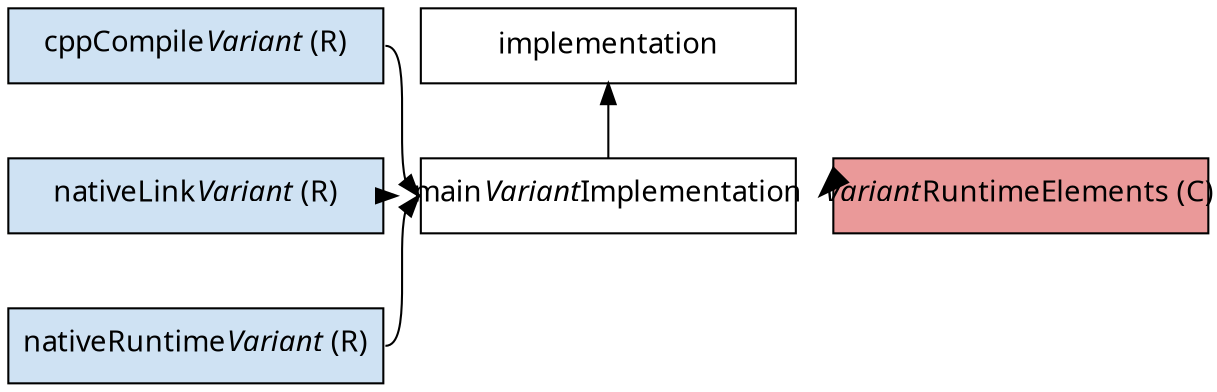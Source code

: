 // Copyright 2018 the original author or authors.
//
// Licensed under the Apache License, Version 2.0 (the "License");
// you may not use this file except in compliance with the License.
// You may obtain a copy of the License at
//
//      http://www.apache.org/licenses/LICENSE-2.0
//
// Unless required by applicable law or agreed to in writing, software
// distributed under the License is distributed on an "AS IS" BASIS,
// WITHOUT WARRANTIES OR CONDITIONS OF ANY KIND, either express or implied.
// See the License for the specific language governing permissions and
// limitations under the License.

// dot -Tpng subprojects/docs/src/docs/userguide/img/cpp-application-configurations.dot > subprojects/docs/src/docs/userguide/img/cpp-application-configurations.png
digraph cppApplicationConfigurations {
  graph [ dpi = 100, fontname="Sans"];
  node [fontname = "Sans"];
  edge [fontname = "Sans"];
  node [shape=rectangle, fixedsize=true, width=2.5, height=0.5];

  subgraph central {
    node[style=filled, fillcolor=white]
    implementation -> mainVariantImplementation [style=invis, weight=1000]
    mainVariantImplementation -> implementation [headport=s, tailport=n]

    mainVariantImplementation[label=<main<i>Variant</i>Implementation>]
  }

  subgraph left {
    node[style=filled, fillcolor="#cfe2f3"]
    cppCompileVariant -> nativeLinkVariant -> nativeRuntimeVariant [style=invis, weight=1000]

    cppCompileVariant[label=<cppCompile<i>Variant</i> (R)>]
    nativeLinkVariant[label=<nativeLink<i>Variant</i> (R)>]
    nativeRuntimeVariant[label=<nativeRuntime<i>Variant</i> (R)>]
  }

  subgraph right {
    node[style=filled, fillcolor="#ea9999"]
    variantRuntimeElements [weight=1000]

    variantRuntimeElements[label=<<i>variant</i>RuntimeElements (C)>]
  }

  // Ensure the order is preserved
  {rank=same cppCompileVariant implementation}
  {rank=same mainVariantImplementation nativeLinkVariant variantRuntimeElements}
  nativeLinkVariant -> mainVariantImplementation -> variantRuntimeElements [style=invis]

  {cppCompileVariant, nativeLinkVariant, nativeRuntimeVariant} -> mainVariantImplementation [headport=w, tailport=e]
  variantRuntimeElements -> mainVariantImplementation [headport=e, tailport=w]
}